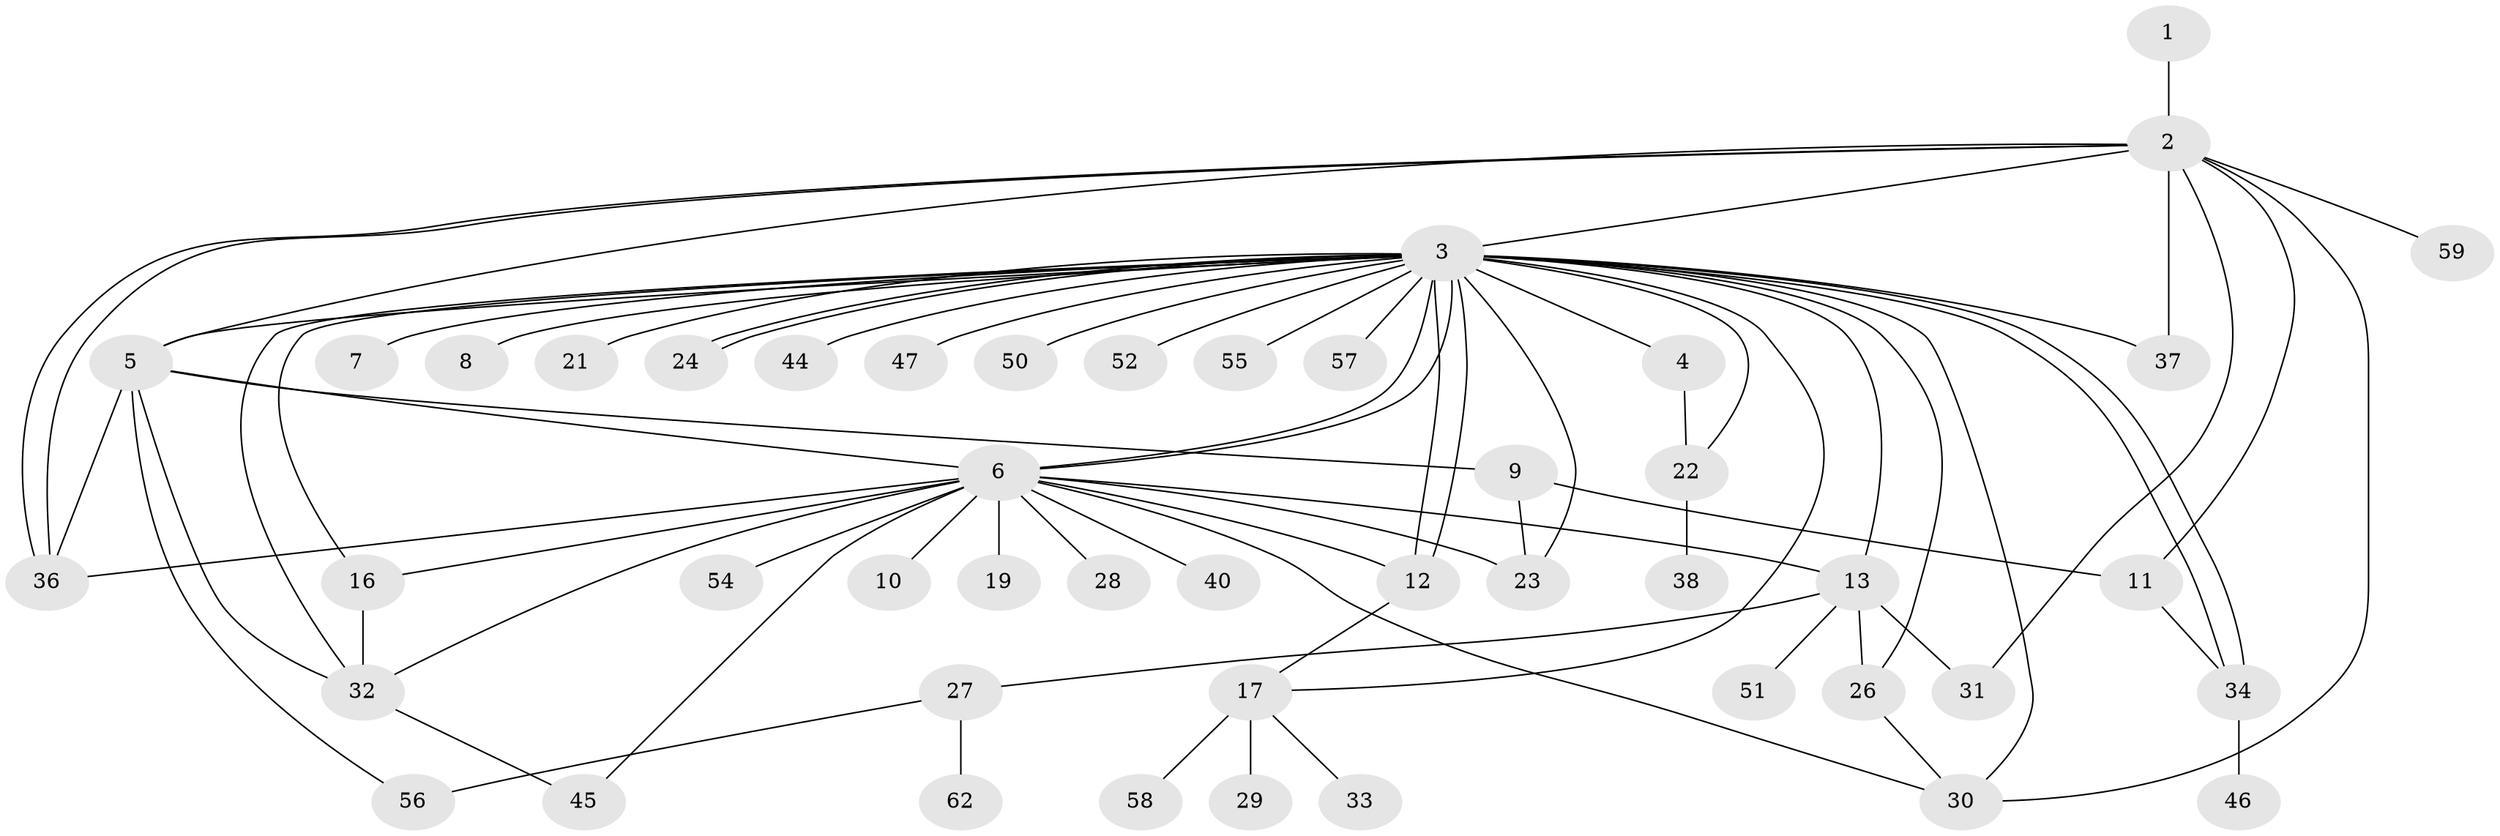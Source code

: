 // original degree distribution, {1: 0.43548387096774194, 10: 0.016129032258064516, 30: 0.016129032258064516, 2: 0.22580645161290322, 6: 0.04838709677419355, 18: 0.016129032258064516, 3: 0.14516129032258066, 4: 0.06451612903225806, 5: 0.03225806451612903}
// Generated by graph-tools (version 1.1) at 2025/41/03/06/25 10:41:50]
// undirected, 47 vertices, 75 edges
graph export_dot {
graph [start="1"]
  node [color=gray90,style=filled];
  1;
  2 [super="+43"];
  3 [super="+53"];
  4;
  5 [super="+15"];
  6 [super="+41"];
  7;
  8;
  9 [super="+35"];
  10 [super="+14"];
  11 [super="+61"];
  12 [super="+25"];
  13 [super="+18"];
  16;
  17 [super="+20"];
  19;
  21;
  22 [super="+60"];
  23;
  24;
  26;
  27 [super="+49"];
  28;
  29;
  30;
  31;
  32 [super="+42"];
  33;
  34 [super="+48"];
  36 [super="+39"];
  37;
  38;
  40;
  44;
  45;
  46;
  47;
  50;
  51;
  52;
  54;
  55;
  56;
  57;
  58;
  59;
  62;
  1 -- 2;
  2 -- 3;
  2 -- 11;
  2 -- 31;
  2 -- 36;
  2 -- 36;
  2 -- 37;
  2 -- 59;
  2 -- 5;
  2 -- 30;
  3 -- 4;
  3 -- 5;
  3 -- 6;
  3 -- 6;
  3 -- 7;
  3 -- 8;
  3 -- 12;
  3 -- 12;
  3 -- 13 [weight=2];
  3 -- 16;
  3 -- 17;
  3 -- 21;
  3 -- 23;
  3 -- 24;
  3 -- 24;
  3 -- 26;
  3 -- 30;
  3 -- 32;
  3 -- 34;
  3 -- 34;
  3 -- 37;
  3 -- 44;
  3 -- 47;
  3 -- 50;
  3 -- 52;
  3 -- 55;
  3 -- 57;
  3 -- 22;
  4 -- 22;
  5 -- 6;
  5 -- 9;
  5 -- 32;
  5 -- 36;
  5 -- 56;
  6 -- 10;
  6 -- 13;
  6 -- 16;
  6 -- 19;
  6 -- 23;
  6 -- 28;
  6 -- 30;
  6 -- 32;
  6 -- 36 [weight=2];
  6 -- 40;
  6 -- 45;
  6 -- 54;
  6 -- 12;
  9 -- 11;
  9 -- 23;
  11 -- 34;
  12 -- 17;
  13 -- 26;
  13 -- 27;
  13 -- 31;
  13 -- 51;
  16 -- 32;
  17 -- 33;
  17 -- 58;
  17 -- 29;
  22 -- 38;
  26 -- 30;
  27 -- 56;
  27 -- 62;
  32 -- 45;
  34 -- 46;
}
